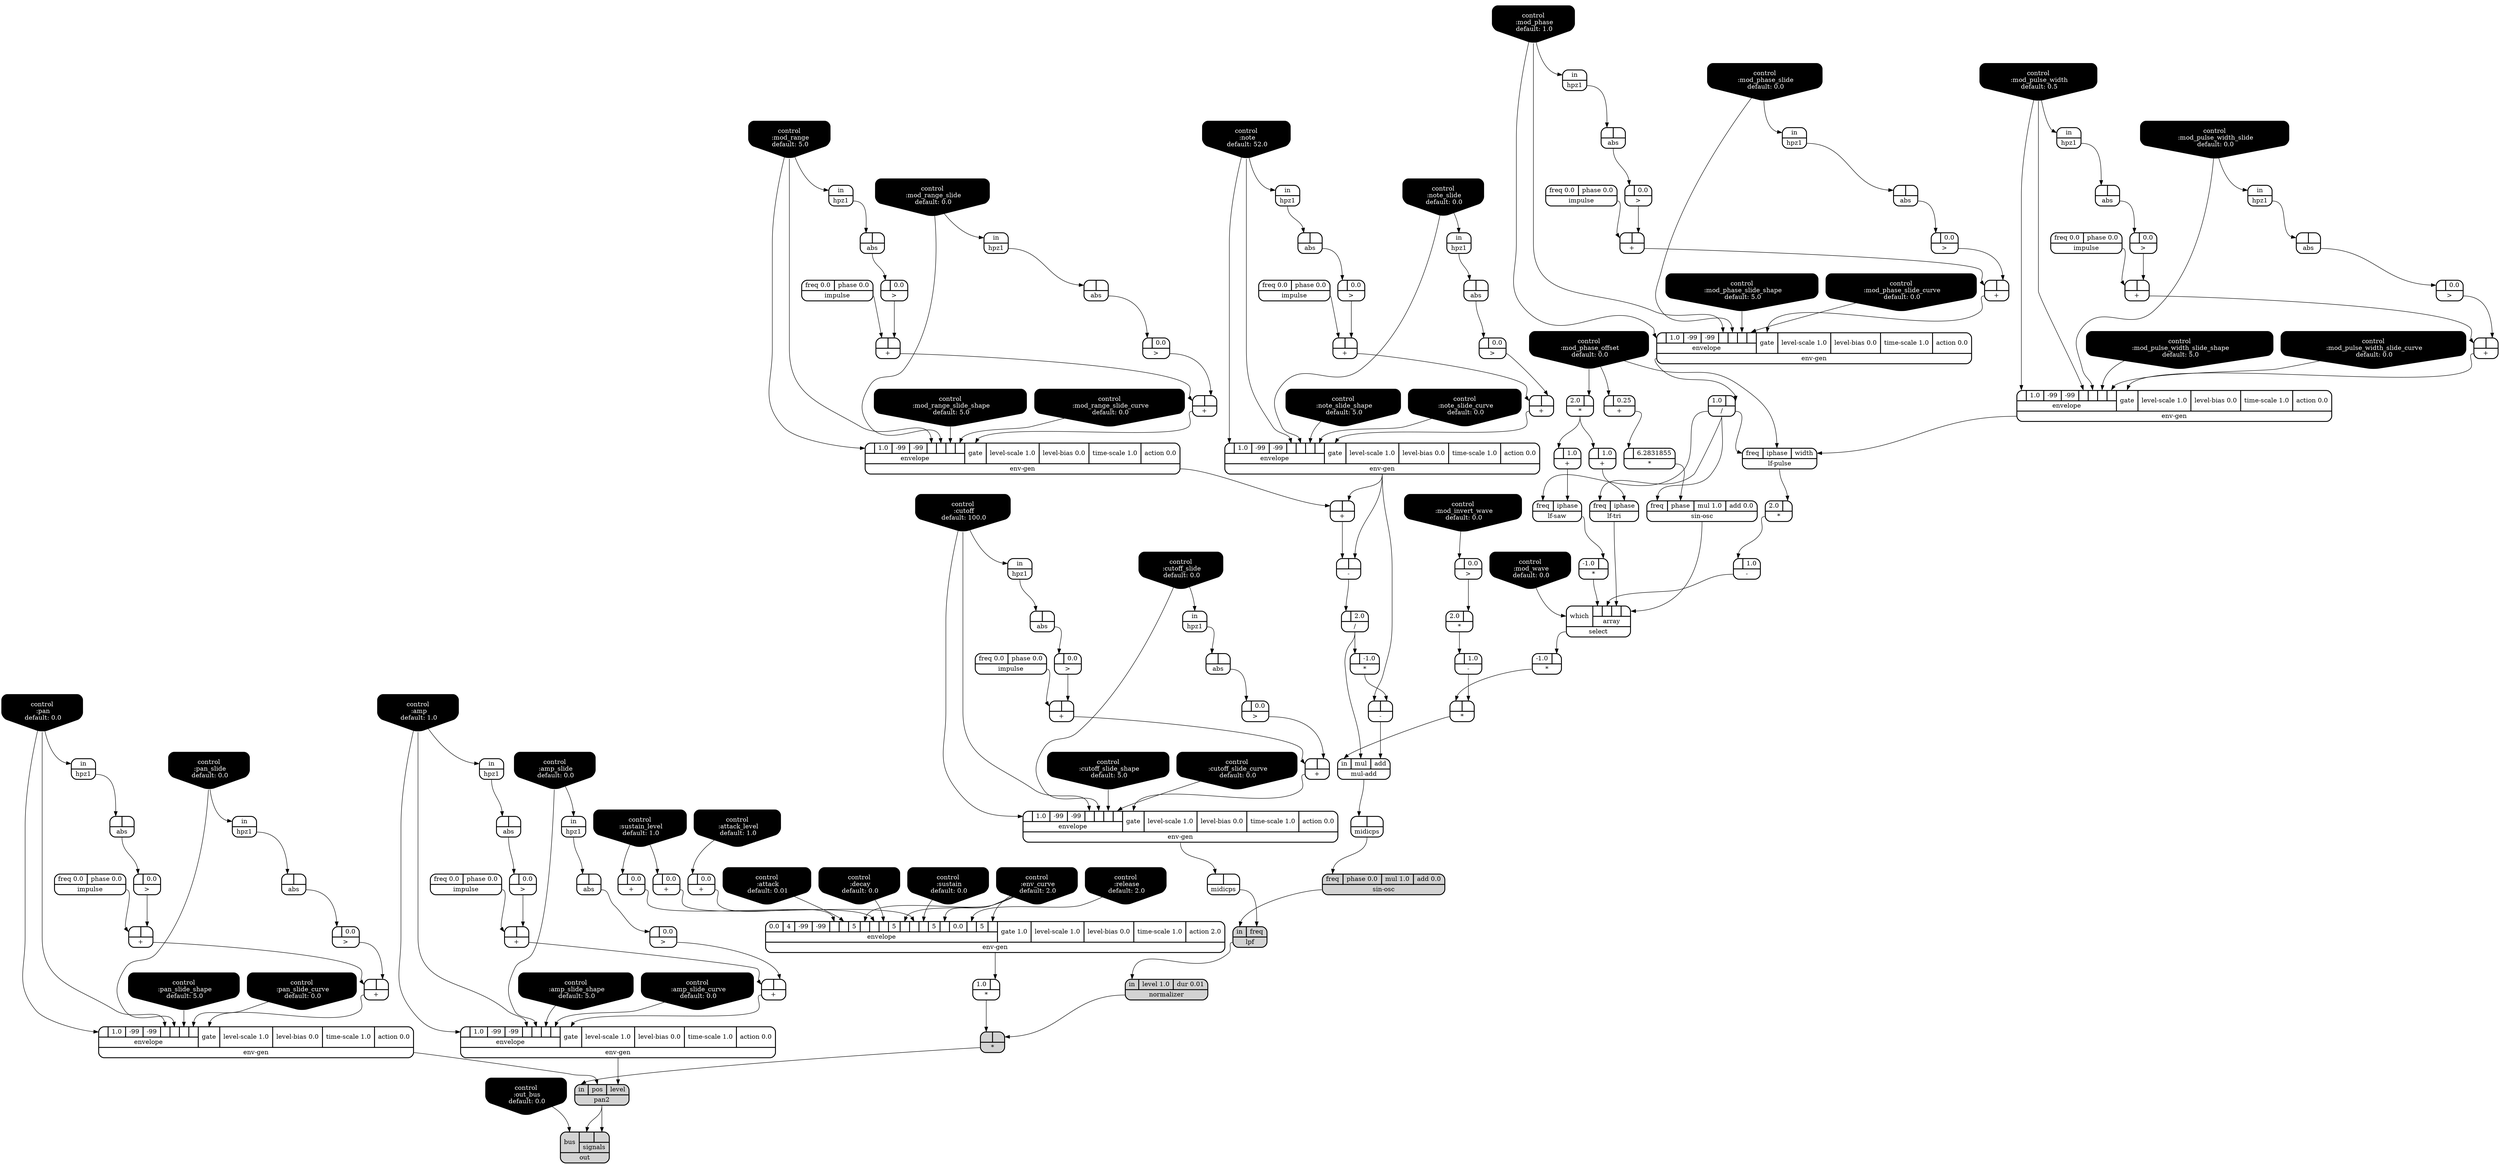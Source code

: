 digraph synthdef {
87 [label = "{{ <a> 2.0|<b> } |<__UG_NAME__>* }" style="bold, rounded" shape=record rankdir=LR];
90 [label = "{{ <a> -1.0|<b> } |<__UG_NAME__>* }" style="bold, rounded" shape=record rankdir=LR];
97 [label = "{{ <a> 2.0|<b> } |<__UG_NAME__>* }" style="bold, rounded" shape=record rankdir=LR];
102 [label = "{{ <a> |<b> 6.2831855} |<__UG_NAME__>* }" style="bold, rounded" shape=record rankdir=LR];
105 [label = "{{ <a> -1.0|<b> } |<__UG_NAME__>* }" style="bold, rounded" shape=record rankdir=LR];
107 [label = "{{ <a> 2.0|<b> } |<__UG_NAME__>* }" style="bold, rounded" shape=record rankdir=LR];
109 [label = "{{ <a> |<b> } |<__UG_NAME__>* }" style="bold, rounded" shape=record rankdir=LR];
111 [label = "{{ <a> |<b> -1.0} |<__UG_NAME__>* }" style="bold, rounded" shape=record rankdir=LR];
129 [label = "{{ <a> 1.0|<b> } |<__UG_NAME__>* }" style="bold, rounded" shape=record rankdir=LR];
141 [label = "{{ <a> |<b> } |<__UG_NAME__>* }" style="filled, bold, rounded"  shape=record rankdir=LR];
43 [label = "{{ <a> |<b> } |<__UG_NAME__>+ }" style="bold, rounded" shape=record rankdir=LR];
48 [label = "{{ <a> |<b> } |<__UG_NAME__>+ }" style="bold, rounded" shape=record rankdir=LR];
52 [label = "{{ <a> |<b> } |<__UG_NAME__>+ }" style="bold, rounded" shape=record rankdir=LR];
58 [label = "{{ <a> |<b> } |<__UG_NAME__>+ }" style="bold, rounded" shape=record rankdir=LR];
62 [label = "{{ <a> |<b> } |<__UG_NAME__>+ }" style="bold, rounded" shape=record rankdir=LR];
64 [label = "{{ <a> |<b> } |<__UG_NAME__>+ }" style="bold, rounded" shape=record rankdir=LR];
70 [label = "{{ <a> |<b> } |<__UG_NAME__>+ }" style="bold, rounded" shape=record rankdir=LR];
74 [label = "{{ <a> |<b> } |<__UG_NAME__>+ }" style="bold, rounded" shape=record rankdir=LR];
80 [label = "{{ <a> |<b> } |<__UG_NAME__>+ }" style="bold, rounded" shape=record rankdir=LR];
84 [label = "{{ <a> |<b> } |<__UG_NAME__>+ }" style="bold, rounded" shape=record rankdir=LR];
88 [label = "{{ <a> |<b> 1.0} |<__UG_NAME__>+ }" style="bold, rounded" shape=record rankdir=LR];
94 [label = "{{ <a> |<b> } |<__UG_NAME__>+ }" style="bold, rounded" shape=record rankdir=LR];
99 [label = "{{ <a> |<b> 1.0} |<__UG_NAME__>+ }" style="bold, rounded" shape=record rankdir=LR];
101 [label = "{{ <a> |<b> 0.25} |<__UG_NAME__>+ }" style="bold, rounded" shape=record rankdir=LR];
122 [label = "{{ <a> |<b> 0.0} |<__UG_NAME__>+ }" style="bold, rounded" shape=record rankdir=LR];
126 [label = "{{ <a> |<b> 0.0} |<__UG_NAME__>+ }" style="bold, rounded" shape=record rankdir=LR];
127 [label = "{{ <a> |<b> 0.0} |<__UG_NAME__>+ }" style="bold, rounded" shape=record rankdir=LR];
132 [label = "{{ <a> |<b> } |<__UG_NAME__>+ }" style="bold, rounded" shape=record rankdir=LR];
136 [label = "{{ <a> |<b> } |<__UG_NAME__>+ }" style="bold, rounded" shape=record rankdir=LR];
142 [label = "{{ <a> |<b> } |<__UG_NAME__>+ }" style="bold, rounded" shape=record rankdir=LR];
143 [label = "{{ <a> |<b> } |<__UG_NAME__>+ }" style="bold, rounded" shape=record rankdir=LR];
65 [label = "{{ <a> |<b> } |<__UG_NAME__>- }" style="bold, rounded" shape=record rankdir=LR];
98 [label = "{{ <a> |<b> 1.0} |<__UG_NAME__>- }" style="bold, rounded" shape=record rankdir=LR];
108 [label = "{{ <a> |<b> 1.0} |<__UG_NAME__>- }" style="bold, rounded" shape=record rankdir=LR];
112 [label = "{{ <a> |<b> } |<__UG_NAME__>- }" style="bold, rounded" shape=record rankdir=LR];
86 [label = "{{ <a> 1.0|<b> } |<__UG_NAME__>/ }" style="bold, rounded" shape=record rankdir=LR];
110 [label = "{{ <a> |<b> 2.0} |<__UG_NAME__>/ }" style="bold, rounded" shape=record rankdir=LR];
42 [label = "{{ <a> |<b> 0.0} |<__UG_NAME__>\> }" style="bold, rounded" shape=record rankdir=LR];
47 [label = "{{ <a> |<b> 0.0} |<__UG_NAME__>\> }" style="bold, rounded" shape=record rankdir=LR];
51 [label = "{{ <a> |<b> 0.0} |<__UG_NAME__>\> }" style="bold, rounded" shape=record rankdir=LR];
57 [label = "{{ <a> |<b> 0.0} |<__UG_NAME__>\> }" style="bold, rounded" shape=record rankdir=LR];
61 [label = "{{ <a> |<b> 0.0} |<__UG_NAME__>\> }" style="bold, rounded" shape=record rankdir=LR];
69 [label = "{{ <a> |<b> 0.0} |<__UG_NAME__>\> }" style="bold, rounded" shape=record rankdir=LR];
73 [label = "{{ <a> |<b> 0.0} |<__UG_NAME__>\> }" style="bold, rounded" shape=record rankdir=LR];
79 [label = "{{ <a> |<b> 0.0} |<__UG_NAME__>\> }" style="bold, rounded" shape=record rankdir=LR];
83 [label = "{{ <a> |<b> 0.0} |<__UG_NAME__>\> }" style="bold, rounded" shape=record rankdir=LR];
93 [label = "{{ <a> |<b> 0.0} |<__UG_NAME__>\> }" style="bold, rounded" shape=record rankdir=LR];
106 [label = "{{ <a> |<b> 0.0} |<__UG_NAME__>\> }" style="bold, rounded" shape=record rankdir=LR];
120 [label = "{{ <a> |<b> 0.0} |<__UG_NAME__>\> }" style="bold, rounded" shape=record rankdir=LR];
123 [label = "{{ <a> |<b> 0.0} |<__UG_NAME__>\> }" style="bold, rounded" shape=record rankdir=LR];
125 [label = "{{ <a> |<b> 0.0} |<__UG_NAME__>\> }" style="bold, rounded" shape=record rankdir=LR];
135 [label = "{{ <a> |<b> 0.0} |<__UG_NAME__>\> }" style="bold, rounded" shape=record rankdir=LR];
41 [label = "{{ <a> |<b> } |<__UG_NAME__>abs }" style="bold, rounded" shape=record rankdir=LR];
46 [label = "{{ <a> |<b> } |<__UG_NAME__>abs }" style="bold, rounded" shape=record rankdir=LR];
50 [label = "{{ <a> |<b> } |<__UG_NAME__>abs }" style="bold, rounded" shape=record rankdir=LR];
56 [label = "{{ <a> |<b> } |<__UG_NAME__>abs }" style="bold, rounded" shape=record rankdir=LR];
60 [label = "{{ <a> |<b> } |<__UG_NAME__>abs }" style="bold, rounded" shape=record rankdir=LR];
68 [label = "{{ <a> |<b> } |<__UG_NAME__>abs }" style="bold, rounded" shape=record rankdir=LR];
72 [label = "{{ <a> |<b> } |<__UG_NAME__>abs }" style="bold, rounded" shape=record rankdir=LR];
78 [label = "{{ <a> |<b> } |<__UG_NAME__>abs }" style="bold, rounded" shape=record rankdir=LR];
82 [label = "{{ <a> |<b> } |<__UG_NAME__>abs }" style="bold, rounded" shape=record rankdir=LR];
92 [label = "{{ <a> |<b> } |<__UG_NAME__>abs }" style="bold, rounded" shape=record rankdir=LR];
116 [label = "{{ <a> |<b> } |<__UG_NAME__>abs }" style="bold, rounded" shape=record rankdir=LR];
119 [label = "{{ <a> |<b> } |<__UG_NAME__>abs }" style="bold, rounded" shape=record rankdir=LR];
124 [label = "{{ <a> |<b> } |<__UG_NAME__>abs }" style="bold, rounded" shape=record rankdir=LR];
134 [label = "{{ <a> |<b> } |<__UG_NAME__>abs }" style="bold, rounded" shape=record rankdir=LR];
0 [label = "control
 :note
 default: 52.0" shape=invhouse style="rounded, filled, bold" fillcolor=black fontcolor=white ]; 
1 [label = "control
 :note_slide
 default: 0.0" shape=invhouse style="rounded, filled, bold" fillcolor=black fontcolor=white ]; 
2 [label = "control
 :note_slide_shape
 default: 5.0" shape=invhouse style="rounded, filled, bold" fillcolor=black fontcolor=white ]; 
3 [label = "control
 :note_slide_curve
 default: 0.0" shape=invhouse style="rounded, filled, bold" fillcolor=black fontcolor=white ]; 
4 [label = "control
 :amp
 default: 1.0" shape=invhouse style="rounded, filled, bold" fillcolor=black fontcolor=white ]; 
5 [label = "control
 :amp_slide
 default: 0.0" shape=invhouse style="rounded, filled, bold" fillcolor=black fontcolor=white ]; 
6 [label = "control
 :amp_slide_shape
 default: 5.0" shape=invhouse style="rounded, filled, bold" fillcolor=black fontcolor=white ]; 
7 [label = "control
 :amp_slide_curve
 default: 0.0" shape=invhouse style="rounded, filled, bold" fillcolor=black fontcolor=white ]; 
8 [label = "control
 :pan
 default: 0.0" shape=invhouse style="rounded, filled, bold" fillcolor=black fontcolor=white ]; 
9 [label = "control
 :pan_slide
 default: 0.0" shape=invhouse style="rounded, filled, bold" fillcolor=black fontcolor=white ]; 
10 [label = "control
 :pan_slide_shape
 default: 5.0" shape=invhouse style="rounded, filled, bold" fillcolor=black fontcolor=white ]; 
11 [label = "control
 :pan_slide_curve
 default: 0.0" shape=invhouse style="rounded, filled, bold" fillcolor=black fontcolor=white ]; 
12 [label = "control
 :attack
 default: 0.01" shape=invhouse style="rounded, filled, bold" fillcolor=black fontcolor=white ]; 
13 [label = "control
 :decay
 default: 0.0" shape=invhouse style="rounded, filled, bold" fillcolor=black fontcolor=white ]; 
14 [label = "control
 :sustain
 default: 0.0" shape=invhouse style="rounded, filled, bold" fillcolor=black fontcolor=white ]; 
15 [label = "control
 :release
 default: 2.0" shape=invhouse style="rounded, filled, bold" fillcolor=black fontcolor=white ]; 
16 [label = "control
 :attack_level
 default: 1.0" shape=invhouse style="rounded, filled, bold" fillcolor=black fontcolor=white ]; 
17 [label = "control
 :sustain_level
 default: 1.0" shape=invhouse style="rounded, filled, bold" fillcolor=black fontcolor=white ]; 
18 [label = "control
 :env_curve
 default: 2.0" shape=invhouse style="rounded, filled, bold" fillcolor=black fontcolor=white ]; 
19 [label = "control
 :cutoff
 default: 100.0" shape=invhouse style="rounded, filled, bold" fillcolor=black fontcolor=white ]; 
20 [label = "control
 :cutoff_slide
 default: 0.0" shape=invhouse style="rounded, filled, bold" fillcolor=black fontcolor=white ]; 
21 [label = "control
 :cutoff_slide_shape
 default: 5.0" shape=invhouse style="rounded, filled, bold" fillcolor=black fontcolor=white ]; 
22 [label = "control
 :cutoff_slide_curve
 default: 0.0" shape=invhouse style="rounded, filled, bold" fillcolor=black fontcolor=white ]; 
23 [label = "control
 :mod_phase
 default: 1.0" shape=invhouse style="rounded, filled, bold" fillcolor=black fontcolor=white ]; 
24 [label = "control
 :mod_phase_slide
 default: 0.0" shape=invhouse style="rounded, filled, bold" fillcolor=black fontcolor=white ]; 
25 [label = "control
 :mod_phase_slide_shape
 default: 5.0" shape=invhouse style="rounded, filled, bold" fillcolor=black fontcolor=white ]; 
26 [label = "control
 :mod_phase_slide_curve
 default: 0.0" shape=invhouse style="rounded, filled, bold" fillcolor=black fontcolor=white ]; 
27 [label = "control
 :mod_range
 default: 5.0" shape=invhouse style="rounded, filled, bold" fillcolor=black fontcolor=white ]; 
28 [label = "control
 :mod_range_slide
 default: 0.0" shape=invhouse style="rounded, filled, bold" fillcolor=black fontcolor=white ]; 
29 [label = "control
 :mod_range_slide_shape
 default: 5.0" shape=invhouse style="rounded, filled, bold" fillcolor=black fontcolor=white ]; 
30 [label = "control
 :mod_range_slide_curve
 default: 0.0" shape=invhouse style="rounded, filled, bold" fillcolor=black fontcolor=white ]; 
31 [label = "control
 :mod_pulse_width
 default: 0.5" shape=invhouse style="rounded, filled, bold" fillcolor=black fontcolor=white ]; 
32 [label = "control
 :mod_pulse_width_slide
 default: 0.0" shape=invhouse style="rounded, filled, bold" fillcolor=black fontcolor=white ]; 
33 [label = "control
 :mod_pulse_width_slide_shape
 default: 5.0" shape=invhouse style="rounded, filled, bold" fillcolor=black fontcolor=white ]; 
34 [label = "control
 :mod_pulse_width_slide_curve
 default: 0.0" shape=invhouse style="rounded, filled, bold" fillcolor=black fontcolor=white ]; 
35 [label = "control
 :mod_phase_offset
 default: 0.0" shape=invhouse style="rounded, filled, bold" fillcolor=black fontcolor=white ]; 
36 [label = "control
 :mod_wave
 default: 0.0" shape=invhouse style="rounded, filled, bold" fillcolor=black fontcolor=white ]; 
37 [label = "control
 :mod_invert_wave
 default: 0.0" shape=invhouse style="rounded, filled, bold" fillcolor=black fontcolor=white ]; 
38 [label = "control
 :out_bus
 default: 0.0" shape=invhouse style="rounded, filled, bold" fillcolor=black fontcolor=white ]; 
53 [label = "{{ {{<envelope___control___0>|1.0|-99|-99|<envelope___control___4>|<envelope___control___5>|<envelope___control___6>|<envelope___control___7>}|envelope}|<gate> gate|<level____scale> level-scale 1.0|<level____bias> level-bias 0.0|<time____scale> time-scale 1.0|<action> action 0.0} |<__UG_NAME__>env-gen }" style="bold, rounded" shape=record rankdir=LR];
63 [label = "{{ {{<envelope___control___0>|1.0|-99|-99|<envelope___control___4>|<envelope___control___5>|<envelope___control___6>|<envelope___control___7>}|envelope}|<gate> gate|<level____scale> level-scale 1.0|<level____bias> level-bias 0.0|<time____scale> time-scale 1.0|<action> action 0.0} |<__UG_NAME__>env-gen }" style="bold, rounded" shape=record rankdir=LR];
75 [label = "{{ {{<envelope___control___0>|1.0|-99|-99|<envelope___control___4>|<envelope___control___5>|<envelope___control___6>|<envelope___control___7>}|envelope}|<gate> gate|<level____scale> level-scale 1.0|<level____bias> level-bias 0.0|<time____scale> time-scale 1.0|<action> action 0.0} |<__UG_NAME__>env-gen }" style="bold, rounded" shape=record rankdir=LR];
85 [label = "{{ {{<envelope___control___0>|1.0|-99|-99|<envelope___control___4>|<envelope___control___5>|<envelope___control___6>|<envelope___control___7>}|envelope}|<gate> gate|<level____scale> level-scale 1.0|<level____bias> level-bias 0.0|<time____scale> time-scale 1.0|<action> action 0.0} |<__UG_NAME__>env-gen }" style="bold, rounded" shape=record rankdir=LR];
95 [label = "{{ {{<envelope___control___0>|1.0|-99|-99|<envelope___control___4>|<envelope___control___5>|<envelope___control___6>|<envelope___control___7>}|envelope}|<gate> gate|<level____scale> level-scale 1.0|<level____bias> level-bias 0.0|<time____scale> time-scale 1.0|<action> action 0.0} |<__UG_NAME__>env-gen }" style="bold, rounded" shape=record rankdir=LR];
128 [label = "{{ {{0.0|4|-99|-99|<envelope___binary____op____u____gen___4>|<envelope___control___5>|5|<envelope___control___7>|<envelope___binary____op____u____gen___8>|<envelope___control___9>|5|<envelope___control___11>|<envelope___binary____op____u____gen___12>|<envelope___control___13>|5|<envelope___control___15>|0.0|<envelope___control___17>|5|<envelope___control___19>}|envelope}|<gate> gate 1.0|<level____scale> level-scale 1.0|<level____bias> level-bias 0.0|<time____scale> time-scale 1.0|<action> action 2.0} |<__UG_NAME__>env-gen }" style="bold, rounded" shape=record rankdir=LR];
137 [label = "{{ {{<envelope___control___0>|1.0|-99|-99|<envelope___control___4>|<envelope___control___5>|<envelope___control___6>|<envelope___control___7>}|envelope}|<gate> gate|<level____scale> level-scale 1.0|<level____bias> level-bias 0.0|<time____scale> time-scale 1.0|<action> action 0.0} |<__UG_NAME__>env-gen }" style="bold, rounded" shape=record rankdir=LR];
144 [label = "{{ {{<envelope___control___0>|1.0|-99|-99|<envelope___control___4>|<envelope___control___5>|<envelope___control___6>|<envelope___control___7>}|envelope}|<gate> gate|<level____scale> level-scale 1.0|<level____bias> level-bias 0.0|<time____scale> time-scale 1.0|<action> action 0.0} |<__UG_NAME__>env-gen }" style="bold, rounded" shape=record rankdir=LR];
40 [label = "{{ <in> in} |<__UG_NAME__>hpz1 }" style="bold, rounded" shape=record rankdir=LR];
45 [label = "{{ <in> in} |<__UG_NAME__>hpz1 }" style="bold, rounded" shape=record rankdir=LR];
49 [label = "{{ <in> in} |<__UG_NAME__>hpz1 }" style="bold, rounded" shape=record rankdir=LR];
55 [label = "{{ <in> in} |<__UG_NAME__>hpz1 }" style="bold, rounded" shape=record rankdir=LR];
59 [label = "{{ <in> in} |<__UG_NAME__>hpz1 }" style="bold, rounded" shape=record rankdir=LR];
67 [label = "{{ <in> in} |<__UG_NAME__>hpz1 }" style="bold, rounded" shape=record rankdir=LR];
71 [label = "{{ <in> in} |<__UG_NAME__>hpz1 }" style="bold, rounded" shape=record rankdir=LR];
77 [label = "{{ <in> in} |<__UG_NAME__>hpz1 }" style="bold, rounded" shape=record rankdir=LR];
81 [label = "{{ <in> in} |<__UG_NAME__>hpz1 }" style="bold, rounded" shape=record rankdir=LR];
91 [label = "{{ <in> in} |<__UG_NAME__>hpz1 }" style="bold, rounded" shape=record rankdir=LR];
115 [label = "{{ <in> in} |<__UG_NAME__>hpz1 }" style="bold, rounded" shape=record rankdir=LR];
118 [label = "{{ <in> in} |<__UG_NAME__>hpz1 }" style="bold, rounded" shape=record rankdir=LR];
121 [label = "{{ <in> in} |<__UG_NAME__>hpz1 }" style="bold, rounded" shape=record rankdir=LR];
133 [label = "{{ <in> in} |<__UG_NAME__>hpz1 }" style="bold, rounded" shape=record rankdir=LR];
39 [label = "{{ <freq> freq 0.0|<phase> phase 0.0} |<__UG_NAME__>impulse }" style="bold, rounded" shape=record rankdir=LR];
44 [label = "{{ <freq> freq 0.0|<phase> phase 0.0} |<__UG_NAME__>impulse }" style="bold, rounded" shape=record rankdir=LR];
54 [label = "{{ <freq> freq 0.0|<phase> phase 0.0} |<__UG_NAME__>impulse }" style="bold, rounded" shape=record rankdir=LR];
66 [label = "{{ <freq> freq 0.0|<phase> phase 0.0} |<__UG_NAME__>impulse }" style="bold, rounded" shape=record rankdir=LR];
76 [label = "{{ <freq> freq 0.0|<phase> phase 0.0} |<__UG_NAME__>impulse }" style="bold, rounded" shape=record rankdir=LR];
117 [label = "{{ <freq> freq 0.0|<phase> phase 0.0} |<__UG_NAME__>impulse }" style="bold, rounded" shape=record rankdir=LR];
131 [label = "{{ <freq> freq 0.0|<phase> phase 0.0} |<__UG_NAME__>impulse }" style="bold, rounded" shape=record rankdir=LR];
96 [label = "{{ <freq> freq|<iphase> iphase|<width> width} |<__UG_NAME__>lf-pulse }" style="bold, rounded" shape=record rankdir=LR];
89 [label = "{{ <freq> freq|<iphase> iphase} |<__UG_NAME__>lf-saw }" style="bold, rounded" shape=record rankdir=LR];
100 [label = "{{ <freq> freq|<iphase> iphase} |<__UG_NAME__>lf-tri }" style="bold, rounded" shape=record rankdir=LR];
139 [label = "{{ <in> in|<freq> freq} |<__UG_NAME__>lpf }" style="filled, bold, rounded"  shape=record rankdir=LR];
114 [label = "{{ <a> |<b> } |<__UG_NAME__>midicps }" style="bold, rounded" shape=record rankdir=LR];
138 [label = "{{ <a> |<b> } |<__UG_NAME__>midicps }" style="bold, rounded" shape=record rankdir=LR];
113 [label = "{{ <in> in|<mul> mul|<add> add} |<__UG_NAME__>mul-add }" style="bold, rounded" shape=record rankdir=LR];
140 [label = "{{ <in> in|<level> level 1.0|<dur> dur 0.01} |<__UG_NAME__>normalizer }" style="filled, bold, rounded"  shape=record rankdir=LR];
146 [label = "{{ <bus> bus|{{<signals___pan2___0>|<signals___pan2___1>}|signals}} |<__UG_NAME__>out }" style="filled, bold, rounded"  shape=record rankdir=LR];
145 [label = "{{ <in> in|<pos> pos|<level> level} |<__UG_NAME__>pan2 }" style="filled, bold, rounded"  shape=record rankdir=LR];
104 [label = "{{ <which> which|{{<array___binary____op____u____gen___0>|<array___binary____op____u____gen___1>|<array___lf____tri___2>|<array___sin____osc___3>}|array}} |<__UG_NAME__>select }" style="bold, rounded" shape=record rankdir=LR];
103 [label = "{{ <freq> freq|<phase> phase|<mul> mul 1.0|<add> add 0.0} |<__UG_NAME__>sin-osc }" style="bold, rounded" shape=record rankdir=LR];
130 [label = "{{ <freq> freq|<phase> phase 0.0|<mul> mul 1.0|<add> add 0.0} |<__UG_NAME__>sin-osc }" style="filled, bold, rounded"  shape=record rankdir=LR];

35:__UG_NAME__ -> 87:b ;
89:__UG_NAME__ -> 90:b ;
96:__UG_NAME__ -> 97:b ;
101:__UG_NAME__ -> 102:a ;
104:__UG_NAME__ -> 105:b ;
106:__UG_NAME__ -> 107:b ;
108:__UG_NAME__ -> 109:b ;
105:__UG_NAME__ -> 109:a ;
110:__UG_NAME__ -> 111:a ;
128:__UG_NAME__ -> 129:b ;
140:__UG_NAME__ -> 141:b ;
129:__UG_NAME__ -> 141:a ;
42:__UG_NAME__ -> 43:b ;
39:__UG_NAME__ -> 43:a ;
47:__UG_NAME__ -> 48:b ;
44:__UG_NAME__ -> 48:a ;
51:__UG_NAME__ -> 52:b ;
48:__UG_NAME__ -> 52:a ;
57:__UG_NAME__ -> 58:b ;
54:__UG_NAME__ -> 58:a ;
61:__UG_NAME__ -> 62:b ;
58:__UG_NAME__ -> 62:a ;
63:__UG_NAME__ -> 64:b ;
53:__UG_NAME__ -> 64:a ;
69:__UG_NAME__ -> 70:b ;
66:__UG_NAME__ -> 70:a ;
73:__UG_NAME__ -> 74:b ;
70:__UG_NAME__ -> 74:a ;
79:__UG_NAME__ -> 80:b ;
76:__UG_NAME__ -> 80:a ;
83:__UG_NAME__ -> 84:b ;
80:__UG_NAME__ -> 84:a ;
87:__UG_NAME__ -> 88:a ;
93:__UG_NAME__ -> 94:b ;
43:__UG_NAME__ -> 94:a ;
87:__UG_NAME__ -> 99:a ;
35:__UG_NAME__ -> 101:a ;
17:__UG_NAME__ -> 122:a ;
16:__UG_NAME__ -> 126:a ;
17:__UG_NAME__ -> 127:a ;
120:__UG_NAME__ -> 132:b ;
131:__UG_NAME__ -> 132:a ;
135:__UG_NAME__ -> 136:b ;
132:__UG_NAME__ -> 136:a ;
125:__UG_NAME__ -> 142:b ;
117:__UG_NAME__ -> 142:a ;
123:__UG_NAME__ -> 143:b ;
142:__UG_NAME__ -> 143:a ;
63:__UG_NAME__ -> 65:b ;
64:__UG_NAME__ -> 65:a ;
97:__UG_NAME__ -> 98:a ;
107:__UG_NAME__ -> 108:a ;
111:__UG_NAME__ -> 112:b ;
63:__UG_NAME__ -> 112:a ;
85:__UG_NAME__ -> 86:b ;
65:__UG_NAME__ -> 110:a ;
41:__UG_NAME__ -> 42:a ;
46:__UG_NAME__ -> 47:a ;
50:__UG_NAME__ -> 51:a ;
56:__UG_NAME__ -> 57:a ;
60:__UG_NAME__ -> 61:a ;
68:__UG_NAME__ -> 69:a ;
72:__UG_NAME__ -> 73:a ;
78:__UG_NAME__ -> 79:a ;
82:__UG_NAME__ -> 83:a ;
92:__UG_NAME__ -> 93:a ;
37:__UG_NAME__ -> 106:a ;
119:__UG_NAME__ -> 120:a ;
116:__UG_NAME__ -> 123:a ;
124:__UG_NAME__ -> 125:a ;
134:__UG_NAME__ -> 135:a ;
40:__UG_NAME__ -> 41:a ;
45:__UG_NAME__ -> 46:a ;
49:__UG_NAME__ -> 50:a ;
55:__UG_NAME__ -> 56:a ;
59:__UG_NAME__ -> 60:a ;
67:__UG_NAME__ -> 68:a ;
71:__UG_NAME__ -> 72:a ;
77:__UG_NAME__ -> 78:a ;
81:__UG_NAME__ -> 82:a ;
91:__UG_NAME__ -> 92:a ;
115:__UG_NAME__ -> 116:a ;
118:__UG_NAME__ -> 119:a ;
121:__UG_NAME__ -> 124:a ;
133:__UG_NAME__ -> 134:a ;
52:__UG_NAME__ -> 53:gate ;
27:__UG_NAME__ -> 53:envelope___control___0 ;
27:__UG_NAME__ -> 53:envelope___control___4 ;
28:__UG_NAME__ -> 53:envelope___control___5 ;
29:__UG_NAME__ -> 53:envelope___control___6 ;
30:__UG_NAME__ -> 53:envelope___control___7 ;
62:__UG_NAME__ -> 63:gate ;
0:__UG_NAME__ -> 63:envelope___control___0 ;
0:__UG_NAME__ -> 63:envelope___control___4 ;
1:__UG_NAME__ -> 63:envelope___control___5 ;
2:__UG_NAME__ -> 63:envelope___control___6 ;
3:__UG_NAME__ -> 63:envelope___control___7 ;
74:__UG_NAME__ -> 75:gate ;
8:__UG_NAME__ -> 75:envelope___control___0 ;
8:__UG_NAME__ -> 75:envelope___control___4 ;
9:__UG_NAME__ -> 75:envelope___control___5 ;
10:__UG_NAME__ -> 75:envelope___control___6 ;
11:__UG_NAME__ -> 75:envelope___control___7 ;
84:__UG_NAME__ -> 85:gate ;
23:__UG_NAME__ -> 85:envelope___control___0 ;
23:__UG_NAME__ -> 85:envelope___control___4 ;
24:__UG_NAME__ -> 85:envelope___control___5 ;
25:__UG_NAME__ -> 85:envelope___control___6 ;
26:__UG_NAME__ -> 85:envelope___control___7 ;
94:__UG_NAME__ -> 95:gate ;
31:__UG_NAME__ -> 95:envelope___control___0 ;
31:__UG_NAME__ -> 95:envelope___control___4 ;
32:__UG_NAME__ -> 95:envelope___control___5 ;
33:__UG_NAME__ -> 95:envelope___control___6 ;
34:__UG_NAME__ -> 95:envelope___control___7 ;
126:__UG_NAME__ -> 128:envelope___binary____op____u____gen___4 ;
12:__UG_NAME__ -> 128:envelope___control___5 ;
18:__UG_NAME__ -> 128:envelope___control___7 ;
122:__UG_NAME__ -> 128:envelope___binary____op____u____gen___8 ;
13:__UG_NAME__ -> 128:envelope___control___9 ;
18:__UG_NAME__ -> 128:envelope___control___11 ;
127:__UG_NAME__ -> 128:envelope___binary____op____u____gen___12 ;
14:__UG_NAME__ -> 128:envelope___control___13 ;
18:__UG_NAME__ -> 128:envelope___control___15 ;
15:__UG_NAME__ -> 128:envelope___control___17 ;
18:__UG_NAME__ -> 128:envelope___control___19 ;
136:__UG_NAME__ -> 137:gate ;
19:__UG_NAME__ -> 137:envelope___control___0 ;
19:__UG_NAME__ -> 137:envelope___control___4 ;
20:__UG_NAME__ -> 137:envelope___control___5 ;
21:__UG_NAME__ -> 137:envelope___control___6 ;
22:__UG_NAME__ -> 137:envelope___control___7 ;
143:__UG_NAME__ -> 144:gate ;
4:__UG_NAME__ -> 144:envelope___control___0 ;
4:__UG_NAME__ -> 144:envelope___control___4 ;
5:__UG_NAME__ -> 144:envelope___control___5 ;
6:__UG_NAME__ -> 144:envelope___control___6 ;
7:__UG_NAME__ -> 144:envelope___control___7 ;
31:__UG_NAME__ -> 40:in ;
27:__UG_NAME__ -> 45:in ;
28:__UG_NAME__ -> 49:in ;
0:__UG_NAME__ -> 55:in ;
1:__UG_NAME__ -> 59:in ;
8:__UG_NAME__ -> 67:in ;
9:__UG_NAME__ -> 71:in ;
23:__UG_NAME__ -> 77:in ;
24:__UG_NAME__ -> 81:in ;
32:__UG_NAME__ -> 91:in ;
5:__UG_NAME__ -> 115:in ;
19:__UG_NAME__ -> 118:in ;
4:__UG_NAME__ -> 121:in ;
20:__UG_NAME__ -> 133:in ;
95:__UG_NAME__ -> 96:width ;
35:__UG_NAME__ -> 96:iphase ;
86:__UG_NAME__ -> 96:freq ;
88:__UG_NAME__ -> 89:iphase ;
86:__UG_NAME__ -> 89:freq ;
99:__UG_NAME__ -> 100:iphase ;
86:__UG_NAME__ -> 100:freq ;
138:__UG_NAME__ -> 139:freq ;
130:__UG_NAME__ -> 139:in ;
113:__UG_NAME__ -> 114:a ;
137:__UG_NAME__ -> 138:a ;
112:__UG_NAME__ -> 113:add ;
110:__UG_NAME__ -> 113:mul ;
109:__UG_NAME__ -> 113:in ;
139:__UG_NAME__ -> 140:in ;
145:__UG_NAME__ -> 146:signals___pan2___0 ;
145:__UG_NAME__ -> 146:signals___pan2___1 ;
38:__UG_NAME__ -> 146:bus ;
144:__UG_NAME__ -> 145:level ;
75:__UG_NAME__ -> 145:pos ;
141:__UG_NAME__ -> 145:in ;
90:__UG_NAME__ -> 104:array___binary____op____u____gen___0 ;
98:__UG_NAME__ -> 104:array___binary____op____u____gen___1 ;
100:__UG_NAME__ -> 104:array___lf____tri___2 ;
103:__UG_NAME__ -> 104:array___sin____osc___3 ;
36:__UG_NAME__ -> 104:which ;
102:__UG_NAME__ -> 103:phase ;
86:__UG_NAME__ -> 103:freq ;
114:__UG_NAME__ -> 130:freq ;

}